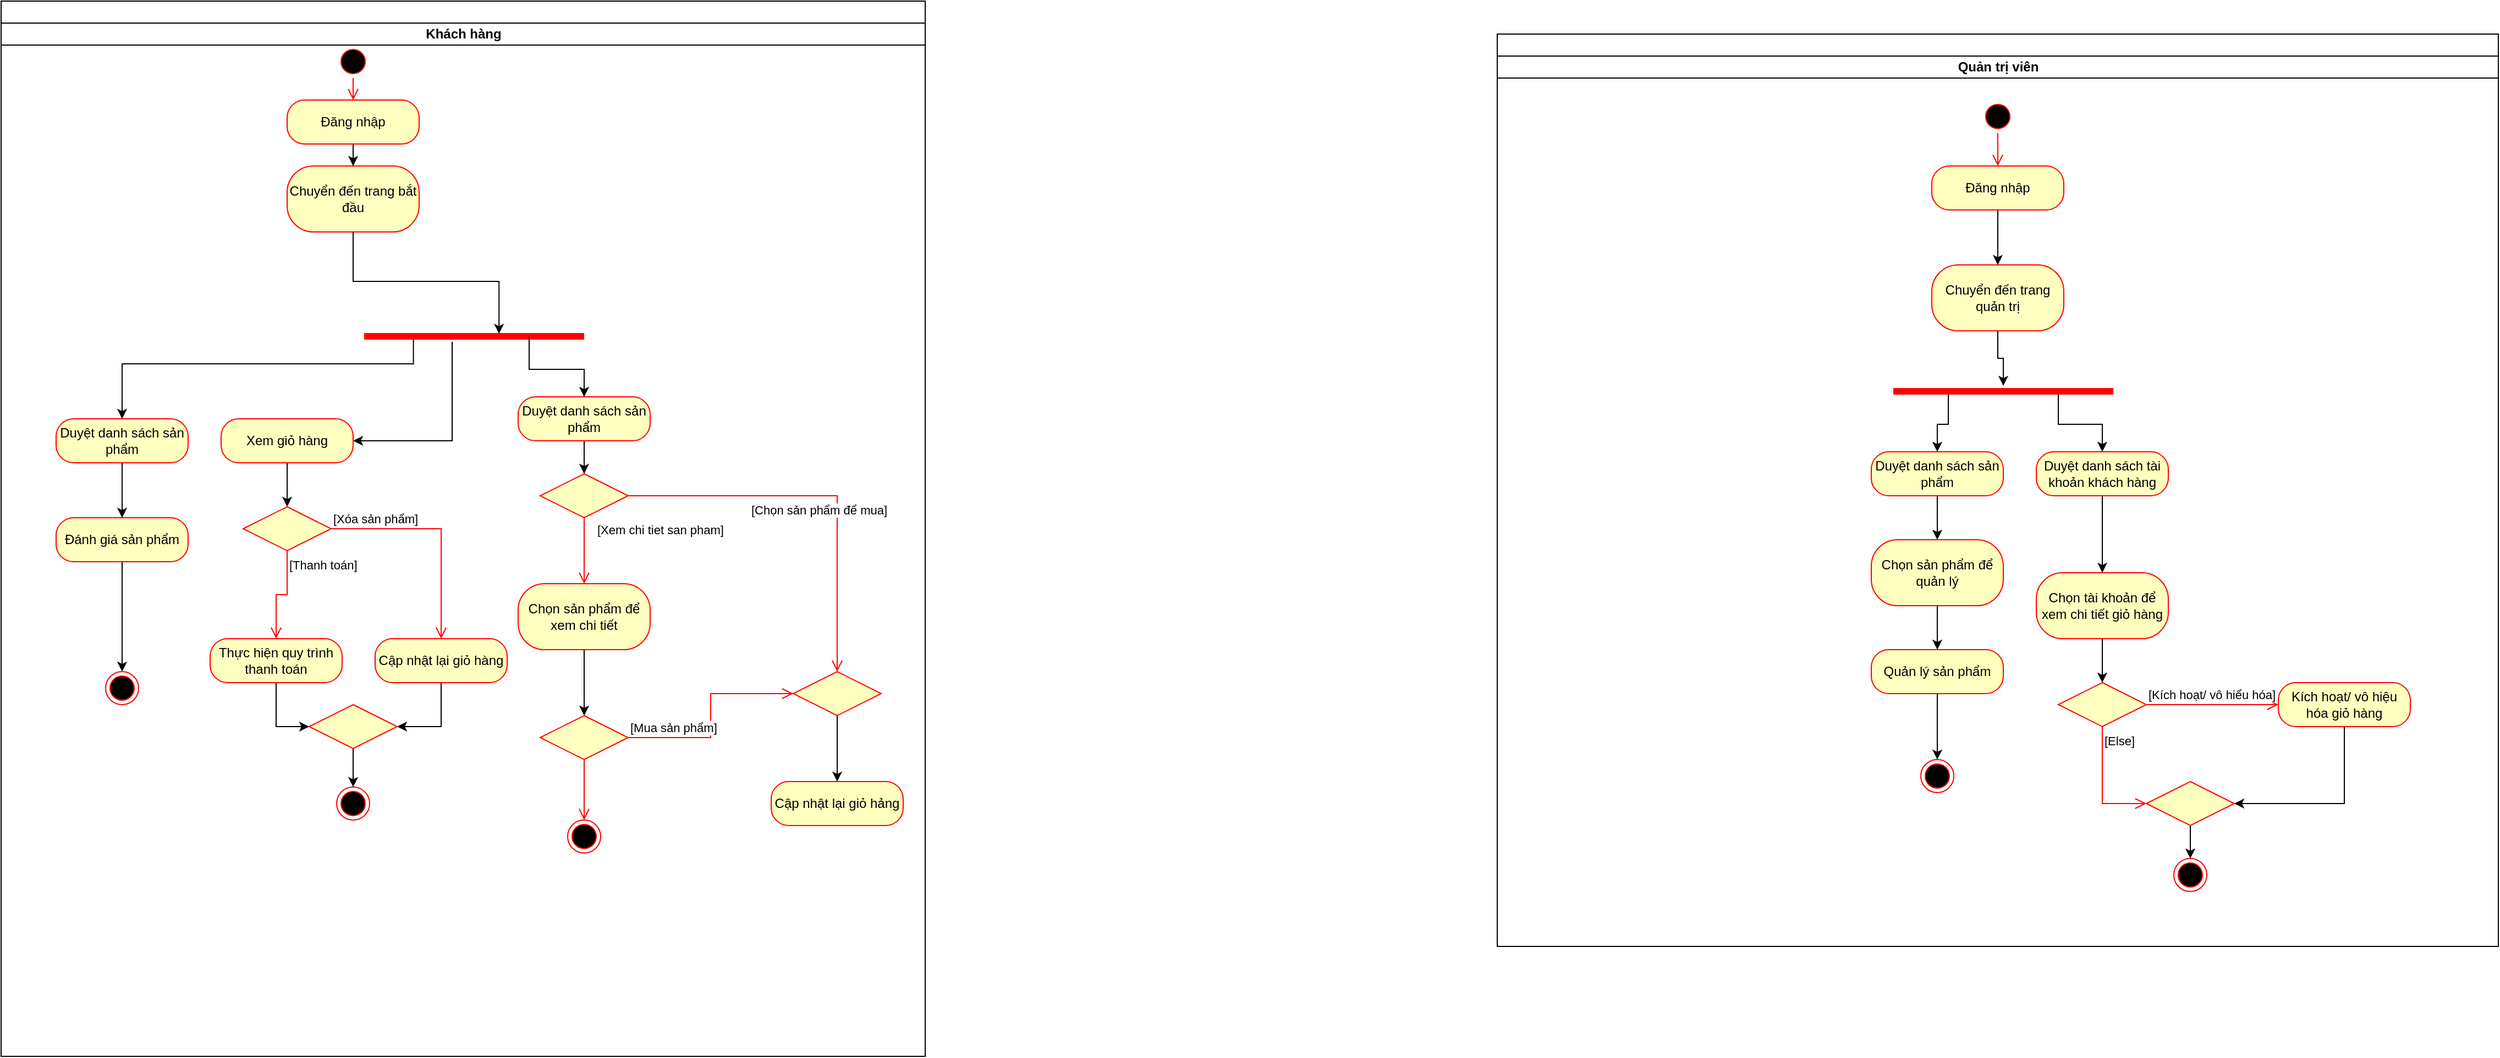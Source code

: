 <mxfile version="23.1.5" type="device">
  <diagram name="Page-1" id="aXEnYEKyhN8AeZee-PJk">
    <mxGraphModel dx="1050" dy="621" grid="1" gridSize="10" guides="1" tooltips="1" connect="1" arrows="1" fold="1" page="1" pageScale="1" pageWidth="850" pageHeight="1100" math="0" shadow="0">
      <root>
        <mxCell id="0" />
        <mxCell id="1" parent="0" />
        <mxCell id="isTigd_J0Dsz2-tIGpBy-66" value="" style="swimlane;childLayout=stackLayout;resizeParent=1;resizeParentMax=0;startSize=20;html=1;" parent="1" vertex="1">
          <mxGeometry x="1540.0" y="230" width="910" height="830" as="geometry" />
        </mxCell>
        <mxCell id="isTigd_J0Dsz2-tIGpBy-67" value="Quản trị viên" style="swimlane;startSize=20;html=1;" parent="isTigd_J0Dsz2-tIGpBy-66" vertex="1">
          <mxGeometry y="20" width="910" height="810" as="geometry" />
        </mxCell>
        <mxCell id="isTigd_J0Dsz2-tIGpBy-71" value="" style="ellipse;html=1;shape=startState;fillColor=#000000;strokeColor=#ff0000;" parent="isTigd_J0Dsz2-tIGpBy-67" vertex="1">
          <mxGeometry x="440.0" y="40" width="30" height="30" as="geometry" />
        </mxCell>
        <mxCell id="isTigd_J0Dsz2-tIGpBy-72" value="" style="edgeStyle=orthogonalEdgeStyle;html=1;verticalAlign=bottom;endArrow=open;endSize=8;strokeColor=#ff0000;rounded=0;" parent="isTigd_J0Dsz2-tIGpBy-67" source="isTigd_J0Dsz2-tIGpBy-71" target="isTigd_J0Dsz2-tIGpBy-77" edge="1">
          <mxGeometry relative="1" as="geometry">
            <mxPoint x="455.0" y="170" as="targetPoint" />
          </mxGeometry>
        </mxCell>
        <mxCell id="isTigd_J0Dsz2-tIGpBy-79" value="" style="edgeStyle=orthogonalEdgeStyle;rounded=0;orthogonalLoop=1;jettySize=auto;html=1;" parent="isTigd_J0Dsz2-tIGpBy-67" source="isTigd_J0Dsz2-tIGpBy-77" target="isTigd_J0Dsz2-tIGpBy-78" edge="1">
          <mxGeometry relative="1" as="geometry" />
        </mxCell>
        <mxCell id="isTigd_J0Dsz2-tIGpBy-77" value="Đăng nhập" style="rounded=1;whiteSpace=wrap;html=1;arcSize=40;fontColor=#000000;fillColor=#ffffc0;strokeColor=#ff0000;" parent="isTigd_J0Dsz2-tIGpBy-67" vertex="1">
          <mxGeometry x="395.0" y="100" width="120" height="40" as="geometry" />
        </mxCell>
        <mxCell id="isTigd_J0Dsz2-tIGpBy-82" value="" style="edgeStyle=orthogonalEdgeStyle;rounded=0;orthogonalLoop=1;jettySize=auto;html=1;" parent="isTigd_J0Dsz2-tIGpBy-67" source="isTigd_J0Dsz2-tIGpBy-78" target="isTigd_J0Dsz2-tIGpBy-81" edge="1">
          <mxGeometry relative="1" as="geometry" />
        </mxCell>
        <mxCell id="isTigd_J0Dsz2-tIGpBy-78" value="Chuyển đến trang quản trị" style="whiteSpace=wrap;html=1;fillColor=#ffffc0;strokeColor=#ff0000;fontColor=#000000;rounded=1;arcSize=40;" parent="isTigd_J0Dsz2-tIGpBy-67" vertex="1">
          <mxGeometry x="395.0" y="190" width="120" height="60" as="geometry" />
        </mxCell>
        <mxCell id="isTigd_J0Dsz2-tIGpBy-85" style="edgeStyle=orthogonalEdgeStyle;rounded=0;orthogonalLoop=1;jettySize=auto;html=1;exitX=0.25;exitY=0.5;exitDx=0;exitDy=0;exitPerimeter=0;" parent="isTigd_J0Dsz2-tIGpBy-67" source="isTigd_J0Dsz2-tIGpBy-81" target="isTigd_J0Dsz2-tIGpBy-87" edge="1">
          <mxGeometry relative="1" as="geometry" />
        </mxCell>
        <mxCell id="isTigd_J0Dsz2-tIGpBy-95" style="edgeStyle=orthogonalEdgeStyle;rounded=0;orthogonalLoop=1;jettySize=auto;html=1;exitX=0.75;exitY=0.5;exitDx=0;exitDy=0;exitPerimeter=0;" parent="isTigd_J0Dsz2-tIGpBy-67" source="isTigd_J0Dsz2-tIGpBy-81" target="isTigd_J0Dsz2-tIGpBy-93" edge="1">
          <mxGeometry relative="1" as="geometry" />
        </mxCell>
        <mxCell id="isTigd_J0Dsz2-tIGpBy-81" value="" style="shape=line;html=1;strokeWidth=6;strokeColor=#ff0000;" parent="isTigd_J0Dsz2-tIGpBy-67" vertex="1">
          <mxGeometry x="360.0" y="300" width="200" height="10" as="geometry" />
        </mxCell>
        <mxCell id="isTigd_J0Dsz2-tIGpBy-92" value="" style="edgeStyle=orthogonalEdgeStyle;rounded=0;orthogonalLoop=1;jettySize=auto;html=1;" parent="isTigd_J0Dsz2-tIGpBy-67" source="isTigd_J0Dsz2-tIGpBy-83" target="isTigd_J0Dsz2-tIGpBy-86" edge="1">
          <mxGeometry relative="1" as="geometry" />
        </mxCell>
        <mxCell id="isTigd_J0Dsz2-tIGpBy-83" value="Quản lý sản phẩm" style="rounded=1;whiteSpace=wrap;html=1;arcSize=40;fontColor=#000000;fillColor=#ffffc0;strokeColor=#ff0000;" parent="isTigd_J0Dsz2-tIGpBy-67" vertex="1">
          <mxGeometry x="340.0" y="540" width="120" height="40" as="geometry" />
        </mxCell>
        <mxCell id="isTigd_J0Dsz2-tIGpBy-86" value="" style="ellipse;html=1;shape=endState;fillColor=#000000;strokeColor=#ff0000;" parent="isTigd_J0Dsz2-tIGpBy-67" vertex="1">
          <mxGeometry x="385.0" y="640" width="30" height="30" as="geometry" />
        </mxCell>
        <mxCell id="isTigd_J0Dsz2-tIGpBy-90" value="" style="edgeStyle=orthogonalEdgeStyle;rounded=0;orthogonalLoop=1;jettySize=auto;html=1;" parent="isTigd_J0Dsz2-tIGpBy-67" source="isTigd_J0Dsz2-tIGpBy-87" target="isTigd_J0Dsz2-tIGpBy-89" edge="1">
          <mxGeometry relative="1" as="geometry" />
        </mxCell>
        <mxCell id="isTigd_J0Dsz2-tIGpBy-87" value="Duyệt danh sách sản phẩm" style="rounded=1;whiteSpace=wrap;html=1;arcSize=40;fontColor=#000000;fillColor=#ffffc0;strokeColor=#ff0000;" parent="isTigd_J0Dsz2-tIGpBy-67" vertex="1">
          <mxGeometry x="340.0" y="360" width="120" height="40" as="geometry" />
        </mxCell>
        <mxCell id="isTigd_J0Dsz2-tIGpBy-91" value="" style="edgeStyle=orthogonalEdgeStyle;rounded=0;orthogonalLoop=1;jettySize=auto;html=1;" parent="isTigd_J0Dsz2-tIGpBy-67" source="isTigd_J0Dsz2-tIGpBy-89" target="isTigd_J0Dsz2-tIGpBy-83" edge="1">
          <mxGeometry relative="1" as="geometry" />
        </mxCell>
        <mxCell id="isTigd_J0Dsz2-tIGpBy-89" value="Chọn sản phẩm để quản lý" style="whiteSpace=wrap;html=1;fillColor=#ffffc0;strokeColor=#ff0000;fontColor=#000000;rounded=1;arcSize=40;" parent="isTigd_J0Dsz2-tIGpBy-67" vertex="1">
          <mxGeometry x="340.0" y="440" width="120" height="60" as="geometry" />
        </mxCell>
        <mxCell id="isTigd_J0Dsz2-tIGpBy-97" value="" style="edgeStyle=orthogonalEdgeStyle;rounded=0;orthogonalLoop=1;jettySize=auto;html=1;" parent="isTigd_J0Dsz2-tIGpBy-67" source="isTigd_J0Dsz2-tIGpBy-93" target="isTigd_J0Dsz2-tIGpBy-96" edge="1">
          <mxGeometry relative="1" as="geometry" />
        </mxCell>
        <mxCell id="isTigd_J0Dsz2-tIGpBy-93" value="Duyệt danh sách tài khoản khách hàng" style="rounded=1;whiteSpace=wrap;html=1;arcSize=40;fontColor=#000000;fillColor=#ffffc0;strokeColor=#ff0000;" parent="isTigd_J0Dsz2-tIGpBy-67" vertex="1">
          <mxGeometry x="490.0" y="360" width="120" height="40" as="geometry" />
        </mxCell>
        <mxCell id="isTigd_J0Dsz2-tIGpBy-107" value="" style="edgeStyle=orthogonalEdgeStyle;rounded=0;orthogonalLoop=1;jettySize=auto;html=1;" parent="isTigd_J0Dsz2-tIGpBy-67" source="isTigd_J0Dsz2-tIGpBy-96" target="isTigd_J0Dsz2-tIGpBy-104" edge="1">
          <mxGeometry relative="1" as="geometry" />
        </mxCell>
        <mxCell id="isTigd_J0Dsz2-tIGpBy-96" value="Chọn tài khoản để xem chi tiết giỏ hàng" style="whiteSpace=wrap;html=1;fillColor=#ffffc0;strokeColor=#ff0000;fontColor=#000000;rounded=1;arcSize=40;" parent="isTigd_J0Dsz2-tIGpBy-67" vertex="1">
          <mxGeometry x="490.0" y="470" width="120" height="60" as="geometry" />
        </mxCell>
        <mxCell id="isTigd_J0Dsz2-tIGpBy-104" value="" style="rhombus;whiteSpace=wrap;html=1;fontColor=#000000;fillColor=#ffffc0;strokeColor=#ff0000;" parent="isTigd_J0Dsz2-tIGpBy-67" vertex="1">
          <mxGeometry x="510.0" y="570" width="80" height="40" as="geometry" />
        </mxCell>
        <mxCell id="isTigd_J0Dsz2-tIGpBy-106" value="[Else]" style="edgeStyle=orthogonalEdgeStyle;html=1;align=left;verticalAlign=top;endArrow=open;endSize=8;strokeColor=#ff0000;rounded=0;entryX=0;entryY=0.5;entryDx=0;entryDy=0;" parent="isTigd_J0Dsz2-tIGpBy-67" source="isTigd_J0Dsz2-tIGpBy-104" target="isTigd_J0Dsz2-tIGpBy-109" edge="1">
          <mxGeometry x="-1" relative="1" as="geometry">
            <mxPoint x="555.0" y="660" as="targetPoint" />
          </mxGeometry>
        </mxCell>
        <mxCell id="isTigd_J0Dsz2-tIGpBy-110" style="edgeStyle=orthogonalEdgeStyle;rounded=0;orthogonalLoop=1;jettySize=auto;html=1;exitX=0.5;exitY=1;exitDx=0;exitDy=0;entryX=1;entryY=0.5;entryDx=0;entryDy=0;" parent="isTigd_J0Dsz2-tIGpBy-67" source="isTigd_J0Dsz2-tIGpBy-108" target="isTigd_J0Dsz2-tIGpBy-109" edge="1">
          <mxGeometry relative="1" as="geometry" />
        </mxCell>
        <mxCell id="isTigd_J0Dsz2-tIGpBy-108" value="Kích hoạt/ vô hiệu hóa giỏ hàng" style="rounded=1;whiteSpace=wrap;html=1;arcSize=40;fontColor=#000000;fillColor=#ffffc0;strokeColor=#ff0000;" parent="isTigd_J0Dsz2-tIGpBy-67" vertex="1">
          <mxGeometry x="710.0" y="570" width="120" height="40" as="geometry" />
        </mxCell>
        <mxCell id="isTigd_J0Dsz2-tIGpBy-105" value="[Kích hoạt/ vô hiểu hóa]" style="edgeStyle=orthogonalEdgeStyle;html=1;align=left;verticalAlign=bottom;endArrow=open;endSize=8;strokeColor=#ff0000;rounded=0;" parent="isTigd_J0Dsz2-tIGpBy-67" source="isTigd_J0Dsz2-tIGpBy-104" target="isTigd_J0Dsz2-tIGpBy-108" edge="1">
          <mxGeometry x="-1" relative="1" as="geometry">
            <mxPoint x="740.0" y="590" as="targetPoint" />
          </mxGeometry>
        </mxCell>
        <mxCell id="isTigd_J0Dsz2-tIGpBy-112" value="" style="edgeStyle=orthogonalEdgeStyle;rounded=0;orthogonalLoop=1;jettySize=auto;html=1;" parent="isTigd_J0Dsz2-tIGpBy-67" source="isTigd_J0Dsz2-tIGpBy-109" target="isTigd_J0Dsz2-tIGpBy-111" edge="1">
          <mxGeometry relative="1" as="geometry" />
        </mxCell>
        <mxCell id="isTigd_J0Dsz2-tIGpBy-109" value="" style="rhombus;whiteSpace=wrap;html=1;fontColor=#000000;fillColor=#ffffc0;strokeColor=#ff0000;" parent="isTigd_J0Dsz2-tIGpBy-67" vertex="1">
          <mxGeometry x="590.0" y="660" width="80" height="40" as="geometry" />
        </mxCell>
        <mxCell id="isTigd_J0Dsz2-tIGpBy-111" value="" style="ellipse;html=1;shape=endState;fillColor=#000000;strokeColor=#ff0000;" parent="isTigd_J0Dsz2-tIGpBy-67" vertex="1">
          <mxGeometry x="615.0" y="730" width="30" height="30" as="geometry" />
        </mxCell>
        <mxCell id="isTigd_J0Dsz2-tIGpBy-1" value="" style="swimlane;html=1;childLayout=stackLayout;resizeParent=1;resizeParentMax=0;startSize=20;whiteSpace=wrap;" parent="1" vertex="1">
          <mxGeometry x="180" y="200" width="840" height="960" as="geometry" />
        </mxCell>
        <mxCell id="isTigd_J0Dsz2-tIGpBy-2" value="Khách hàng" style="swimlane;html=1;startSize=20;" parent="isTigd_J0Dsz2-tIGpBy-1" vertex="1">
          <mxGeometry y="20" width="840" height="940" as="geometry" />
        </mxCell>
        <mxCell id="isTigd_J0Dsz2-tIGpBy-10" value="" style="ellipse;html=1;shape=startState;fillColor=#000000;strokeColor=#ff0000;" parent="isTigd_J0Dsz2-tIGpBy-2" vertex="1">
          <mxGeometry x="305" y="20" width="30" height="30" as="geometry" />
        </mxCell>
        <mxCell id="isTigd_J0Dsz2-tIGpBy-14" value="" style="edgeStyle=orthogonalEdgeStyle;rounded=0;orthogonalLoop=1;jettySize=auto;html=1;" parent="isTigd_J0Dsz2-tIGpBy-2" source="isTigd_J0Dsz2-tIGpBy-12" target="isTigd_J0Dsz2-tIGpBy-13" edge="1">
          <mxGeometry relative="1" as="geometry" />
        </mxCell>
        <mxCell id="isTigd_J0Dsz2-tIGpBy-12" value="Đăng nhập" style="rounded=1;whiteSpace=wrap;html=1;arcSize=40;fontColor=#000000;fillColor=#ffffc0;strokeColor=#ff0000;" parent="isTigd_J0Dsz2-tIGpBy-2" vertex="1">
          <mxGeometry x="260" y="70" width="120" height="40" as="geometry" />
        </mxCell>
        <mxCell id="isTigd_J0Dsz2-tIGpBy-11" value="" style="edgeStyle=orthogonalEdgeStyle;html=1;verticalAlign=bottom;endArrow=open;endSize=8;strokeColor=#ff0000;rounded=0;" parent="isTigd_J0Dsz2-tIGpBy-2" source="isTigd_J0Dsz2-tIGpBy-10" target="isTigd_J0Dsz2-tIGpBy-12" edge="1">
          <mxGeometry relative="1" as="geometry">
            <mxPoint x="295" y="100" as="targetPoint" />
          </mxGeometry>
        </mxCell>
        <mxCell id="isTigd_J0Dsz2-tIGpBy-13" value="Chuyển đến trang bắt đầu" style="whiteSpace=wrap;html=1;fillColor=#ffffc0;strokeColor=#ff0000;fontColor=#000000;rounded=1;arcSize=40;" parent="isTigd_J0Dsz2-tIGpBy-2" vertex="1">
          <mxGeometry x="260" y="130" width="120" height="60" as="geometry" />
        </mxCell>
        <mxCell id="isTigd_J0Dsz2-tIGpBy-43" style="edgeStyle=orthogonalEdgeStyle;rounded=0;orthogonalLoop=1;jettySize=auto;html=1;" parent="isTigd_J0Dsz2-tIGpBy-2" source="isTigd_J0Dsz2-tIGpBy-15" target="isTigd_J0Dsz2-tIGpBy-41" edge="1">
          <mxGeometry relative="1" as="geometry">
            <Array as="points">
              <mxPoint x="410" y="380" />
            </Array>
          </mxGeometry>
        </mxCell>
        <mxCell id="isTigd_J0Dsz2-tIGpBy-63" style="edgeStyle=orthogonalEdgeStyle;rounded=0;orthogonalLoop=1;jettySize=auto;html=1;exitX=0.224;exitY=0.645;exitDx=0;exitDy=0;exitPerimeter=0;" parent="isTigd_J0Dsz2-tIGpBy-2" source="isTigd_J0Dsz2-tIGpBy-15" target="y0KqIJ-ZdXMwktxbTLIe-1" edge="1">
          <mxGeometry relative="1" as="geometry">
            <Array as="points">
              <mxPoint x="375" y="310" />
              <mxPoint x="110" y="310" />
            </Array>
          </mxGeometry>
        </mxCell>
        <mxCell id="isTigd_J0Dsz2-tIGpBy-15" value="" style="shape=line;html=1;strokeWidth=6;strokeColor=#ff0000;" parent="isTigd_J0Dsz2-tIGpBy-2" vertex="1">
          <mxGeometry x="330" y="280" width="200" height="10" as="geometry" />
        </mxCell>
        <mxCell id="isTigd_J0Dsz2-tIGpBy-17" style="edgeStyle=orthogonalEdgeStyle;rounded=0;orthogonalLoop=1;jettySize=auto;html=1;exitX=0.5;exitY=1;exitDx=0;exitDy=0;entryX=0.613;entryY=0.267;entryDx=0;entryDy=0;entryPerimeter=0;" parent="isTigd_J0Dsz2-tIGpBy-2" source="isTigd_J0Dsz2-tIGpBy-13" target="isTigd_J0Dsz2-tIGpBy-15" edge="1">
          <mxGeometry relative="1" as="geometry">
            <mxPoint x="410" y="240" as="targetPoint" />
          </mxGeometry>
        </mxCell>
        <mxCell id="isTigd_J0Dsz2-tIGpBy-30" value="" style="edgeStyle=orthogonalEdgeStyle;rounded=0;orthogonalLoop=1;jettySize=auto;html=1;" parent="isTigd_J0Dsz2-tIGpBy-2" source="isTigd_J0Dsz2-tIGpBy-22" target="isTigd_J0Dsz2-tIGpBy-24" edge="1">
          <mxGeometry relative="1" as="geometry" />
        </mxCell>
        <mxCell id="isTigd_J0Dsz2-tIGpBy-22" value="Chọn sản phẩm để xem chi tiết" style="whiteSpace=wrap;html=1;fillColor=#ffffc0;strokeColor=#ff0000;fontColor=#000000;rounded=1;arcSize=40;" parent="isTigd_J0Dsz2-tIGpBy-2" vertex="1">
          <mxGeometry x="470" y="510" width="120" height="60" as="geometry" />
        </mxCell>
        <mxCell id="isTigd_J0Dsz2-tIGpBy-24" value="" style="rhombus;whiteSpace=wrap;html=1;fontColor=#000000;fillColor=#ffffc0;strokeColor=#ff0000;" parent="isTigd_J0Dsz2-tIGpBy-2" vertex="1">
          <mxGeometry x="490" y="630" width="80" height="40" as="geometry" />
        </mxCell>
        <mxCell id="isTigd_J0Dsz2-tIGpBy-25" value="[Mua sản phẩm]" style="edgeStyle=orthogonalEdgeStyle;html=1;align=left;verticalAlign=bottom;endArrow=open;endSize=8;strokeColor=#ff0000;rounded=0;" parent="isTigd_J0Dsz2-tIGpBy-2" source="isTigd_J0Dsz2-tIGpBy-24" target="isTigd_J0Dsz2-tIGpBy-38" edge="1">
          <mxGeometry x="-1" relative="1" as="geometry">
            <mxPoint x="670" y="590" as="targetPoint" />
          </mxGeometry>
        </mxCell>
        <mxCell id="isTigd_J0Dsz2-tIGpBy-31" value="" style="rhombus;whiteSpace=wrap;html=1;fontColor=#000000;fillColor=#ffffc0;strokeColor=#ff0000;" parent="isTigd_J0Dsz2-tIGpBy-2" vertex="1">
          <mxGeometry x="490" y="410" width="80" height="40" as="geometry" />
        </mxCell>
        <mxCell id="isTigd_J0Dsz2-tIGpBy-35" value="Cập nhật lại giỏ hảng" style="rounded=1;whiteSpace=wrap;html=1;arcSize=40;fontColor=#000000;fillColor=#ffffc0;strokeColor=#ff0000;" parent="isTigd_J0Dsz2-tIGpBy-2" vertex="1">
          <mxGeometry x="700" y="690" width="120" height="40" as="geometry" />
        </mxCell>
        <mxCell id="isTigd_J0Dsz2-tIGpBy-33" value="[Chọn sản phẩm để mua]" style="edgeStyle=orthogonalEdgeStyle;html=1;align=left;verticalAlign=top;endArrow=open;endSize=8;strokeColor=#ff0000;rounded=0;entryX=0.5;entryY=0;entryDx=0;entryDy=0;" parent="isTigd_J0Dsz2-tIGpBy-2" source="isTigd_J0Dsz2-tIGpBy-31" target="isTigd_J0Dsz2-tIGpBy-38" edge="1">
          <mxGeometry x="-0.373" relative="1" as="geometry">
            <mxPoint x="750" y="460" as="targetPoint" />
            <mxPoint as="offset" />
          </mxGeometry>
        </mxCell>
        <mxCell id="isTigd_J0Dsz2-tIGpBy-32" value="[Xem chi tiet san pham]" style="edgeStyle=orthogonalEdgeStyle;html=1;align=left;verticalAlign=bottom;endArrow=open;endSize=8;strokeColor=#ff0000;rounded=0;" parent="isTigd_J0Dsz2-tIGpBy-2" source="isTigd_J0Dsz2-tIGpBy-31" target="isTigd_J0Dsz2-tIGpBy-22" edge="1">
          <mxGeometry x="-0.333" y="10" relative="1" as="geometry">
            <mxPoint x="620" y="360" as="targetPoint" />
            <mxPoint as="offset" />
          </mxGeometry>
        </mxCell>
        <mxCell id="isTigd_J0Dsz2-tIGpBy-39" value="" style="edgeStyle=orthogonalEdgeStyle;rounded=0;orthogonalLoop=1;jettySize=auto;html=1;" parent="isTigd_J0Dsz2-tIGpBy-2" source="isTigd_J0Dsz2-tIGpBy-38" target="isTigd_J0Dsz2-tIGpBy-35" edge="1">
          <mxGeometry relative="1" as="geometry" />
        </mxCell>
        <mxCell id="isTigd_J0Dsz2-tIGpBy-38" value="" style="rhombus;whiteSpace=wrap;html=1;fontColor=#000000;fillColor=#ffffc0;strokeColor=#ff0000;" parent="isTigd_J0Dsz2-tIGpBy-2" vertex="1">
          <mxGeometry x="720" y="590" width="80" height="40" as="geometry" />
        </mxCell>
        <mxCell id="isTigd_J0Dsz2-tIGpBy-34" value="" style="edgeStyle=orthogonalEdgeStyle;rounded=0;orthogonalLoop=1;jettySize=auto;html=1;" parent="isTigd_J0Dsz2-tIGpBy-2" source="isTigd_J0Dsz2-tIGpBy-18" target="isTigd_J0Dsz2-tIGpBy-31" edge="1">
          <mxGeometry relative="1" as="geometry" />
        </mxCell>
        <mxCell id="isTigd_J0Dsz2-tIGpBy-18" value="Duyệt danh sách sản phẩm" style="rounded=1;whiteSpace=wrap;html=1;arcSize=40;fontColor=#000000;fillColor=#ffffc0;strokeColor=#ff0000;" parent="isTigd_J0Dsz2-tIGpBy-2" vertex="1">
          <mxGeometry x="470" y="340" width="120" height="40" as="geometry" />
        </mxCell>
        <mxCell id="isTigd_J0Dsz2-tIGpBy-21" style="edgeStyle=orthogonalEdgeStyle;rounded=0;orthogonalLoop=1;jettySize=auto;html=1;exitX=0.75;exitY=0.5;exitDx=0;exitDy=0;exitPerimeter=0;" parent="isTigd_J0Dsz2-tIGpBy-2" source="isTigd_J0Dsz2-tIGpBy-15" target="isTigd_J0Dsz2-tIGpBy-18" edge="1">
          <mxGeometry relative="1" as="geometry" />
        </mxCell>
        <mxCell id="isTigd_J0Dsz2-tIGpBy-40" value="" style="ellipse;html=1;shape=endState;fillColor=#000000;strokeColor=#ff0000;" parent="isTigd_J0Dsz2-tIGpBy-2" vertex="1">
          <mxGeometry x="515" y="725" width="30" height="30" as="geometry" />
        </mxCell>
        <mxCell id="isTigd_J0Dsz2-tIGpBy-26" value="" style="edgeStyle=orthogonalEdgeStyle;html=1;align=left;verticalAlign=top;endArrow=open;endSize=8;strokeColor=#ff0000;rounded=0;" parent="isTigd_J0Dsz2-tIGpBy-2" source="isTigd_J0Dsz2-tIGpBy-24" target="isTigd_J0Dsz2-tIGpBy-40" edge="1">
          <mxGeometry x="0.692" y="60" relative="1" as="geometry">
            <mxPoint x="530" y="740" as="targetPoint" />
            <mxPoint as="offset" />
          </mxGeometry>
        </mxCell>
        <mxCell id="isTigd_J0Dsz2-tIGpBy-55" value="" style="edgeStyle=orthogonalEdgeStyle;rounded=0;orthogonalLoop=1;jettySize=auto;html=1;" parent="isTigd_J0Dsz2-tIGpBy-2" source="isTigd_J0Dsz2-tIGpBy-41" target="isTigd_J0Dsz2-tIGpBy-48" edge="1">
          <mxGeometry relative="1" as="geometry" />
        </mxCell>
        <mxCell id="isTigd_J0Dsz2-tIGpBy-41" value="Xem giỏ hàng" style="rounded=1;whiteSpace=wrap;html=1;arcSize=40;fontColor=#000000;fillColor=#ffffc0;strokeColor=#ff0000;" parent="isTigd_J0Dsz2-tIGpBy-2" vertex="1">
          <mxGeometry x="200" y="360" width="120" height="40" as="geometry" />
        </mxCell>
        <mxCell id="isTigd_J0Dsz2-tIGpBy-44" value="" style="ellipse;html=1;shape=endState;fillColor=#000000;strokeColor=#ff0000;" parent="isTigd_J0Dsz2-tIGpBy-2" vertex="1">
          <mxGeometry x="305" y="695" width="30" height="30" as="geometry" />
        </mxCell>
        <mxCell id="isTigd_J0Dsz2-tIGpBy-48" value="" style="rhombus;whiteSpace=wrap;html=1;fontColor=#000000;fillColor=#ffffc0;strokeColor=#ff0000;" parent="isTigd_J0Dsz2-tIGpBy-2" vertex="1">
          <mxGeometry x="220" y="440" width="80" height="40" as="geometry" />
        </mxCell>
        <mxCell id="isTigd_J0Dsz2-tIGpBy-58" style="edgeStyle=orthogonalEdgeStyle;rounded=0;orthogonalLoop=1;jettySize=auto;html=1;entryX=0;entryY=0.5;entryDx=0;entryDy=0;" parent="isTigd_J0Dsz2-tIGpBy-2" source="isTigd_J0Dsz2-tIGpBy-54" target="isTigd_J0Dsz2-tIGpBy-57" edge="1">
          <mxGeometry relative="1" as="geometry" />
        </mxCell>
        <mxCell id="isTigd_J0Dsz2-tIGpBy-54" value="Thực hiện quy trình thanh toán" style="rounded=1;whiteSpace=wrap;html=1;arcSize=40;fontColor=#000000;fillColor=#ffffc0;strokeColor=#ff0000;" parent="isTigd_J0Dsz2-tIGpBy-2" vertex="1">
          <mxGeometry x="190" y="560" width="120" height="40" as="geometry" />
        </mxCell>
        <mxCell id="isTigd_J0Dsz2-tIGpBy-50" value="[Thanh toán]" style="edgeStyle=orthogonalEdgeStyle;html=1;align=left;verticalAlign=top;endArrow=open;endSize=8;strokeColor=#ff0000;rounded=0;" parent="isTigd_J0Dsz2-tIGpBy-2" source="isTigd_J0Dsz2-tIGpBy-48" target="isTigd_J0Dsz2-tIGpBy-54" edge="1">
          <mxGeometry x="-1" relative="1" as="geometry">
            <mxPoint x="260" y="540" as="targetPoint" />
          </mxGeometry>
        </mxCell>
        <mxCell id="isTigd_J0Dsz2-tIGpBy-59" style="edgeStyle=orthogonalEdgeStyle;rounded=0;orthogonalLoop=1;jettySize=auto;html=1;exitX=0.5;exitY=1;exitDx=0;exitDy=0;entryX=1;entryY=0.5;entryDx=0;entryDy=0;" parent="isTigd_J0Dsz2-tIGpBy-2" source="isTigd_J0Dsz2-tIGpBy-56" target="isTigd_J0Dsz2-tIGpBy-57" edge="1">
          <mxGeometry relative="1" as="geometry" />
        </mxCell>
        <mxCell id="isTigd_J0Dsz2-tIGpBy-56" value="Cập nhật lại giỏ hàng" style="rounded=1;whiteSpace=wrap;html=1;arcSize=40;fontColor=#000000;fillColor=#ffffc0;strokeColor=#ff0000;" parent="isTigd_J0Dsz2-tIGpBy-2" vertex="1">
          <mxGeometry x="340" y="560" width="120" height="40" as="geometry" />
        </mxCell>
        <mxCell id="isTigd_J0Dsz2-tIGpBy-49" value="[Xóa sản phẩm]" style="edgeStyle=orthogonalEdgeStyle;html=1;align=left;verticalAlign=bottom;endArrow=open;endSize=8;strokeColor=#ff0000;rounded=0;" parent="isTigd_J0Dsz2-tIGpBy-2" source="isTigd_J0Dsz2-tIGpBy-48" target="isTigd_J0Dsz2-tIGpBy-56" edge="1">
          <mxGeometry x="-1" relative="1" as="geometry">
            <mxPoint x="400" y="460" as="targetPoint" />
          </mxGeometry>
        </mxCell>
        <mxCell id="isTigd_J0Dsz2-tIGpBy-60" style="edgeStyle=orthogonalEdgeStyle;rounded=0;orthogonalLoop=1;jettySize=auto;html=1;exitX=0.5;exitY=1;exitDx=0;exitDy=0;" parent="isTigd_J0Dsz2-tIGpBy-2" source="isTigd_J0Dsz2-tIGpBy-57" target="isTigd_J0Dsz2-tIGpBy-44" edge="1">
          <mxGeometry relative="1" as="geometry" />
        </mxCell>
        <mxCell id="isTigd_J0Dsz2-tIGpBy-57" value="" style="rhombus;whiteSpace=wrap;html=1;fontColor=#000000;fillColor=#ffffc0;strokeColor=#ff0000;" parent="isTigd_J0Dsz2-tIGpBy-2" vertex="1">
          <mxGeometry x="280" y="620" width="80" height="40" as="geometry" />
        </mxCell>
        <mxCell id="isTigd_J0Dsz2-tIGpBy-65" value="" style="edgeStyle=orthogonalEdgeStyle;rounded=0;orthogonalLoop=1;jettySize=auto;html=1;" parent="isTigd_J0Dsz2-tIGpBy-2" source="isTigd_J0Dsz2-tIGpBy-61" target="isTigd_J0Dsz2-tIGpBy-64" edge="1">
          <mxGeometry relative="1" as="geometry" />
        </mxCell>
        <mxCell id="isTigd_J0Dsz2-tIGpBy-61" value="Đánh giá sản phẩm" style="rounded=1;whiteSpace=wrap;html=1;arcSize=40;fontColor=#000000;fillColor=#ffffc0;strokeColor=#ff0000;" parent="isTigd_J0Dsz2-tIGpBy-2" vertex="1">
          <mxGeometry x="50" y="450" width="120" height="40" as="geometry" />
        </mxCell>
        <mxCell id="isTigd_J0Dsz2-tIGpBy-64" value="" style="ellipse;html=1;shape=endState;fillColor=#000000;strokeColor=#ff0000;" parent="isTigd_J0Dsz2-tIGpBy-2" vertex="1">
          <mxGeometry x="95" y="590" width="30" height="30" as="geometry" />
        </mxCell>
        <mxCell id="y0KqIJ-ZdXMwktxbTLIe-2" value="" style="edgeStyle=orthogonalEdgeStyle;rounded=0;orthogonalLoop=1;jettySize=auto;html=1;" edge="1" parent="isTigd_J0Dsz2-tIGpBy-2" source="y0KqIJ-ZdXMwktxbTLIe-1" target="isTigd_J0Dsz2-tIGpBy-61">
          <mxGeometry relative="1" as="geometry" />
        </mxCell>
        <mxCell id="y0KqIJ-ZdXMwktxbTLIe-1" value="Duyệt danh sách sản phẩm" style="rounded=1;whiteSpace=wrap;html=1;arcSize=40;fontColor=#000000;fillColor=#ffffc0;strokeColor=#ff0000;" vertex="1" parent="isTigd_J0Dsz2-tIGpBy-2">
          <mxGeometry x="50" y="360" width="120" height="40" as="geometry" />
        </mxCell>
      </root>
    </mxGraphModel>
  </diagram>
</mxfile>
